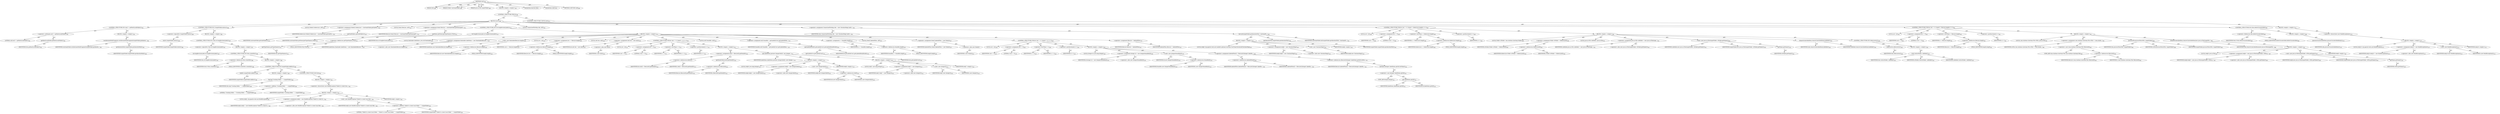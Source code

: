 digraph "visit" {  
"111669149710" [label = <(METHOD,visit)<SUB>386</SUB>> ]
"115964117006" [label = <(PARAM,this)<SUB>386</SUB>> ]
"115964117030" [label = <(PARAM,Folder starteamFolder)<SUB>386</SUB>> ]
"115964117031" [label = <(PARAM,java.io.File targetFolder)<SUB>386</SUB>> ]
"25769803816" [label = <(BLOCK,&lt;empty&gt;,&lt;empty&gt;)<SUB>387</SUB>> ]
"47244640277" [label = <(CONTROL_STRUCTURE,TRY,try)<SUB>388</SUB>> ]
"25769803817" [label = <(BLOCK,try,try)<SUB>388</SUB>> ]
"47244640278" [label = <(CONTROL_STRUCTURE,IF,if (null != getRootLocalFolder()))<SUB>391</SUB>> ]
"30064771205" [label = <(&lt;operator&gt;.notEquals,null != getRootLocalFolder())<SUB>391</SUB>> ]
"90194313261" [label = <(LITERAL,null,null != getRootLocalFolder())<SUB>391</SUB>> ]
"30064771206" [label = <(getRootLocalFolder,getRootLocalFolder())<SUB>391</SUB>> ]
"68719476786" [label = <(IDENTIFIER,this,getRootLocalFolder())<SUB>391</SUB>> ]
"25769803818" [label = <(BLOCK,&lt;empty&gt;,&lt;empty&gt;)<SUB>391</SUB>> ]
"30064771207" [label = <(setAlternatePathFragment,setAlternatePathFragment(targetFolder.getAbsolu...)<SUB>392</SUB>> ]
"68719476890" [label = <(IDENTIFIER,starteamFolder,setAlternatePathFragment(targetFolder.getAbsolu...)<SUB>392</SUB>> ]
"30064771208" [label = <(getAbsolutePath,targetFolder.getAbsolutePath())<SUB>393</SUB>> ]
"68719476891" [label = <(IDENTIFIER,targetFolder,targetFolder.getAbsolutePath())<SUB>393</SUB>> ]
"47244640279" [label = <(CONTROL_STRUCTURE,IF,if (!targetFolder.exists()))<SUB>396</SUB>> ]
"30064771209" [label = <(&lt;operator&gt;.logicalNot,!targetFolder.exists())<SUB>396</SUB>> ]
"30064771210" [label = <(exists,targetFolder.exists())<SUB>396</SUB>> ]
"68719476892" [label = <(IDENTIFIER,targetFolder,targetFolder.exists())<SUB>396</SUB>> ]
"25769803819" [label = <(BLOCK,&lt;empty&gt;,&lt;empty&gt;)<SUB>396</SUB>> ]
"47244640280" [label = <(CONTROL_STRUCTURE,IF,if (!this.isUsingRevisionLabel()))<SUB>397</SUB>> ]
"30064771211" [label = <(&lt;operator&gt;.logicalNot,!this.isUsingRevisionLabel())<SUB>397</SUB>> ]
"30064771212" [label = <(isUsingRevisionLabel,isUsingRevisionLabel())<SUB>397</SUB>> ]
"68719476787" [label = <(IDENTIFIER,this,isUsingRevisionLabel())<SUB>397</SUB>> ]
"25769803820" [label = <(BLOCK,&lt;empty&gt;,&lt;empty&gt;)<SUB>397</SUB>> ]
"47244640281" [label = <(CONTROL_STRUCTURE,IF,if (this.createDirs))<SUB>398</SUB>> ]
"30064771213" [label = <(&lt;operator&gt;.fieldAccess,this.createDirs)<SUB>398</SUB>> ]
"68719476788" [label = <(IDENTIFIER,this,if (this.createDirs))<SUB>398</SUB>> ]
"55834574880" [label = <(FIELD_IDENTIFIER,createDirs,createDirs)<SUB>398</SUB>> ]
"25769803821" [label = <(BLOCK,&lt;empty&gt;,&lt;empty&gt;)<SUB>398</SUB>> ]
"47244640282" [label = <(CONTROL_STRUCTURE,IF,if (targetFolder.mkdirs()))<SUB>399</SUB>> ]
"30064771214" [label = <(mkdirs,targetFolder.mkdirs())<SUB>399</SUB>> ]
"68719476893" [label = <(IDENTIFIER,targetFolder,targetFolder.mkdirs())<SUB>399</SUB>> ]
"25769803822" [label = <(BLOCK,&lt;empty&gt;,&lt;empty&gt;)<SUB>399</SUB>> ]
"30064771215" [label = <(log,log(&quot;Creating folder: &quot; + targetFolder))<SUB>400</SUB>> ]
"68719476789" [label = <(IDENTIFIER,this,log(&quot;Creating folder: &quot; + targetFolder))<SUB>400</SUB>> ]
"30064771216" [label = <(&lt;operator&gt;.addition,&quot;Creating folder: &quot; + targetFolder)<SUB>400</SUB>> ]
"90194313262" [label = <(LITERAL,&quot;Creating folder: &quot;,&quot;Creating folder: &quot; + targetFolder)<SUB>400</SUB>> ]
"68719476894" [label = <(IDENTIFIER,targetFolder,&quot;Creating folder: &quot; + targetFolder)<SUB>400</SUB>> ]
"47244640283" [label = <(CONTROL_STRUCTURE,ELSE,else)<SUB>401</SUB>> ]
"25769803823" [label = <(BLOCK,&lt;empty&gt;,&lt;empty&gt;)<SUB>401</SUB>> ]
"30064771217" [label = <(&lt;operator&gt;.throw,throw new BuildException(&quot;Failed to create loca...)<SUB>402</SUB>> ]
"25769803824" [label = <(BLOCK,&lt;empty&gt;,&lt;empty&gt;)<SUB>402</SUB>> ]
"94489280520" [label = <(LOCAL,$obj5: org.apache.tools.ant.BuildException)<SUB>402</SUB>> ]
"30064771218" [label = <(&lt;operator&gt;.assignment,$obj5 = new BuildException(&quot;Failed to create lo...)<SUB>402</SUB>> ]
"68719476895" [label = <(IDENTIFIER,$obj5,$obj5 = new BuildException(&quot;Failed to create lo...)<SUB>402</SUB>> ]
"30064771219" [label = <(&lt;operator&gt;.alloc,new BuildException(&quot;Failed to create local fold...)<SUB>402</SUB>> ]
"30064771220" [label = <(&lt;init&gt;,new BuildException(&quot;Failed to create local fold...)<SUB>402</SUB>> ]
"68719476896" [label = <(IDENTIFIER,$obj5,new BuildException(&quot;Failed to create local fold...)<SUB>402</SUB>> ]
"30064771221" [label = <(&lt;operator&gt;.addition,&quot;Failed to create local folder &quot; + targetFolder)<SUB>403</SUB>> ]
"90194313263" [label = <(LITERAL,&quot;Failed to create local folder &quot;,&quot;Failed to create local folder &quot; + targetFolder)<SUB>403</SUB>> ]
"68719476897" [label = <(IDENTIFIER,targetFolder,&quot;Failed to create local folder &quot; + targetFolder)<SUB>403</SUB>> ]
"68719476898" [label = <(IDENTIFIER,$obj5,&lt;empty&gt;)<SUB>402</SUB>> ]
"94489280521" [label = <(LOCAL,Folder[] foldersList: ANY)<SUB>410</SUB>> ]
"30064771222" [label = <(&lt;operator&gt;.assignment,Folder[] foldersList = starteamFolder.getSubFol...)<SUB>410</SUB>> ]
"68719476899" [label = <(IDENTIFIER,foldersList,Folder[] foldersList = starteamFolder.getSubFol...)<SUB>410</SUB>> ]
"30064771223" [label = <(getSubFolders,getSubFolders())<SUB>410</SUB>> ]
"68719476900" [label = <(IDENTIFIER,starteamFolder,getSubFolders())<SUB>410</SUB>> ]
"94489280522" [label = <(LOCAL,Item[] filesList: ANY)<SUB>411</SUB>> ]
"30064771224" [label = <(&lt;operator&gt;.assignment,Item[] filesList = starteamFolder.getItems(getT...)<SUB>411</SUB>> ]
"68719476901" [label = <(IDENTIFIER,filesList,Item[] filesList = starteamFolder.getItems(getT...)<SUB>411</SUB>> ]
"30064771225" [label = <(getItems,getItems(getTypeNames().FILE))<SUB>411</SUB>> ]
"68719476902" [label = <(IDENTIFIER,starteamFolder,getItems(getTypeNames().FILE))<SUB>411</SUB>> ]
"30064771226" [label = <(&lt;operator&gt;.fieldAccess,getTypeNames().FILE)<SUB>411</SUB>> ]
"30064771227" [label = <(getTypeNames,getTypeNames())<SUB>411</SUB>> ]
"68719476790" [label = <(IDENTIFIER,this,getTypeNames())<SUB>411</SUB>> ]
"55834574881" [label = <(FIELD_IDENTIFIER,FILE,FILE)<SUB>411</SUB>> ]
"47244640284" [label = <(CONTROL_STRUCTURE,IF,if (isUsingRevisionLabel()))<SUB>413</SUB>> ]
"30064771228" [label = <(isUsingRevisionLabel,isUsingRevisionLabel())<SUB>413</SUB>> ]
"68719476791" [label = <(IDENTIFIER,this,isUsingRevisionLabel())<SUB>413</SUB>> ]
"25769803825" [label = <(BLOCK,&lt;empty&gt;,&lt;empty&gt;)<SUB>413</SUB>> ]
"94489280523" [label = <(LOCAL,Hashtable labelItems: java.util.Hashtable)<SUB>418</SUB>> ]
"30064771229" [label = <(&lt;operator&gt;.assignment,Hashtable labelItems = new Hashtable(filesList....)<SUB>418</SUB>> ]
"68719476903" [label = <(IDENTIFIER,labelItems,Hashtable labelItems = new Hashtable(filesList....)<SUB>418</SUB>> ]
"30064771230" [label = <(&lt;operator&gt;.alloc,new Hashtable(filesList.length))<SUB>418</SUB>> ]
"30064771231" [label = <(&lt;init&gt;,new Hashtable(filesList.length))<SUB>418</SUB>> ]
"68719476904" [label = <(IDENTIFIER,labelItems,new Hashtable(filesList.length))<SUB>418</SUB>> ]
"30064771232" [label = <(&lt;operator&gt;.fieldAccess,filesList.length)<SUB>418</SUB>> ]
"68719476905" [label = <(IDENTIFIER,filesList,new Hashtable(filesList.length))<SUB>418</SUB>> ]
"55834574882" [label = <(FIELD_IDENTIFIER,length,length)<SUB>418</SUB>> ]
"94489280524" [label = <(LOCAL,int s: int)<SUB>419</SUB>> ]
"30064771233" [label = <(&lt;operator&gt;.assignment,int s = filesList.length)<SUB>419</SUB>> ]
"68719476906" [label = <(IDENTIFIER,s,int s = filesList.length)<SUB>419</SUB>> ]
"30064771234" [label = <(&lt;operator&gt;.fieldAccess,filesList.length)<SUB>419</SUB>> ]
"68719476907" [label = <(IDENTIFIER,filesList,int s = filesList.length)<SUB>419</SUB>> ]
"55834574883" [label = <(FIELD_IDENTIFIER,length,length)<SUB>419</SUB>> ]
"94489280525" [label = <(LOCAL,int[] ids: int[])<SUB>420</SUB>> ]
"30064771235" [label = <(&lt;operator&gt;.assignment,int[] ids = new int[s])<SUB>420</SUB>> ]
"68719476908" [label = <(IDENTIFIER,ids,int[] ids = new int[s])<SUB>420</SUB>> ]
"30064771236" [label = <(&lt;operator&gt;.alloc,new int[s])> ]
"68719476909" [label = <(IDENTIFIER,s,new int[s])<SUB>420</SUB>> ]
"47244640285" [label = <(CONTROL_STRUCTURE,FOR,for (int i = 0; Some(i &lt; s); i++))<SUB>421</SUB>> ]
"94489280526" [label = <(LOCAL,int i: int)<SUB>421</SUB>> ]
"30064771237" [label = <(&lt;operator&gt;.assignment,int i = 0)<SUB>421</SUB>> ]
"68719476910" [label = <(IDENTIFIER,i,int i = 0)<SUB>421</SUB>> ]
"90194313264" [label = <(LITERAL,0,int i = 0)<SUB>421</SUB>> ]
"30064771238" [label = <(&lt;operator&gt;.lessThan,i &lt; s)<SUB>421</SUB>> ]
"68719476911" [label = <(IDENTIFIER,i,i &lt; s)<SUB>421</SUB>> ]
"68719476912" [label = <(IDENTIFIER,s,i &lt; s)<SUB>421</SUB>> ]
"30064771239" [label = <(&lt;operator&gt;.postIncrement,i++)<SUB>421</SUB>> ]
"68719476913" [label = <(IDENTIFIER,i,i++)<SUB>421</SUB>> ]
"25769803826" [label = <(BLOCK,&lt;empty&gt;,&lt;empty&gt;)<SUB>421</SUB>> ]
"30064771240" [label = <(&lt;operator&gt;.assignment,ids[i] = filesList[i].getItemID())<SUB>422</SUB>> ]
"30064771241" [label = <(&lt;operator&gt;.indexAccess,ids[i])<SUB>422</SUB>> ]
"68719476914" [label = <(IDENTIFIER,ids,ids[i] = filesList[i].getItemID())<SUB>422</SUB>> ]
"68719476915" [label = <(IDENTIFIER,i,ids[i] = filesList[i].getItemID())<SUB>422</SUB>> ]
"30064771242" [label = <(getItemID,filesList[i].getItemID())<SUB>422</SUB>> ]
"30064771243" [label = <(&lt;operator&gt;.indexAccess,filesList[i])<SUB>422</SUB>> ]
"68719476916" [label = <(IDENTIFIER,filesList,filesList[i].getItemID())<SUB>422</SUB>> ]
"68719476917" [label = <(IDENTIFIER,i,filesList[i].getItemID())<SUB>422</SUB>> ]
"30064771244" [label = <(put,labelItems.put(new Integer(ids[i]), new Integer...)<SUB>423</SUB>> ]
"68719476918" [label = <(IDENTIFIER,labelItems,labelItems.put(new Integer(ids[i]), new Integer...)<SUB>423</SUB>> ]
"25769803827" [label = <(BLOCK,&lt;empty&gt;,&lt;empty&gt;)<SUB>423</SUB>> ]
"94489280527" [label = <(LOCAL,$obj6: java.lang.Integer)<SUB>423</SUB>> ]
"30064771245" [label = <(&lt;operator&gt;.assignment,$obj6 = new Integer(ids[i]))<SUB>423</SUB>> ]
"68719476919" [label = <(IDENTIFIER,$obj6,$obj6 = new Integer(ids[i]))<SUB>423</SUB>> ]
"30064771246" [label = <(&lt;operator&gt;.alloc,new Integer(ids[i]))<SUB>423</SUB>> ]
"30064771247" [label = <(&lt;init&gt;,new Integer(ids[i]))<SUB>423</SUB>> ]
"68719476920" [label = <(IDENTIFIER,$obj6,new Integer(ids[i]))<SUB>423</SUB>> ]
"30064771248" [label = <(&lt;operator&gt;.indexAccess,ids[i])<SUB>423</SUB>> ]
"68719476921" [label = <(IDENTIFIER,ids,new Integer(ids[i]))<SUB>423</SUB>> ]
"68719476922" [label = <(IDENTIFIER,i,new Integer(ids[i]))<SUB>423</SUB>> ]
"68719476923" [label = <(IDENTIFIER,$obj6,&lt;empty&gt;)<SUB>423</SUB>> ]
"25769803828" [label = <(BLOCK,&lt;empty&gt;,&lt;empty&gt;)<SUB>423</SUB>> ]
"94489280528" [label = <(LOCAL,$obj7: java.lang.Integer)<SUB>423</SUB>> ]
"30064771249" [label = <(&lt;operator&gt;.assignment,$obj7 = new Integer(i))<SUB>423</SUB>> ]
"68719476924" [label = <(IDENTIFIER,$obj7,$obj7 = new Integer(i))<SUB>423</SUB>> ]
"30064771250" [label = <(&lt;operator&gt;.alloc,new Integer(i))<SUB>423</SUB>> ]
"30064771251" [label = <(&lt;init&gt;,new Integer(i))<SUB>423</SUB>> ]
"68719476925" [label = <(IDENTIFIER,$obj7,new Integer(i))<SUB>423</SUB>> ]
"68719476926" [label = <(IDENTIFIER,i,new Integer(i))<SUB>423</SUB>> ]
"68719476927" [label = <(IDENTIFIER,$obj7,&lt;empty&gt;)<SUB>423</SUB>> ]
"94489280529" [label = <(LOCAL,int[] foundIds: int[])<SUB>425</SUB>> ]
"30064771252" [label = <(&lt;operator&gt;.assignment,int[] foundIds = getLabelInUse().getLabeledItem...)<SUB>425</SUB>> ]
"68719476928" [label = <(IDENTIFIER,foundIds,int[] foundIds = getLabelInUse().getLabeledItem...)<SUB>425</SUB>> ]
"30064771253" [label = <(getLabeledItemIDs,getLabelInUse().getLabeledItemIDs(ids))<SUB>425</SUB>> ]
"30064771254" [label = <(getLabelInUse,getLabelInUse())<SUB>425</SUB>> ]
"68719476792" [label = <(IDENTIFIER,this,getLabelInUse())<SUB>425</SUB>> ]
"68719476929" [label = <(IDENTIFIER,ids,getLabelInUse().getLabeledItemIDs(ids))<SUB>425</SUB>> ]
"30064771255" [label = <(&lt;operator&gt;.assignment,s = foundIds.length)<SUB>426</SUB>> ]
"68719476930" [label = <(IDENTIFIER,s,s = foundIds.length)<SUB>426</SUB>> ]
"30064771256" [label = <(&lt;operator&gt;.fieldAccess,foundIds.length)<SUB>426</SUB>> ]
"68719476931" [label = <(IDENTIFIER,foundIds,s = foundIds.length)<SUB>426</SUB>> ]
"55834574884" [label = <(FIELD_IDENTIFIER,length,length)<SUB>426</SUB>> ]
"94489280530" [label = <(LOCAL,Item[] labeledFiles: ANY)<SUB>427</SUB>> ]
"30064771257" [label = <(&lt;operator&gt;.assignment,Item[] labeledFiles = new Item[s])<SUB>427</SUB>> ]
"68719476932" [label = <(IDENTIFIER,labeledFiles,Item[] labeledFiles = new Item[s])<SUB>427</SUB>> ]
"30064771258" [label = <(&lt;operator&gt;.alloc,new Item[s])> ]
"68719476933" [label = <(IDENTIFIER,s,new Item[s])<SUB>427</SUB>> ]
"47244640286" [label = <(CONTROL_STRUCTURE,FOR,for (int i = 0; Some(i &lt; s); i++))<SUB>428</SUB>> ]
"94489280531" [label = <(LOCAL,int i: int)<SUB>428</SUB>> ]
"30064771259" [label = <(&lt;operator&gt;.assignment,int i = 0)<SUB>428</SUB>> ]
"68719476934" [label = <(IDENTIFIER,i,int i = 0)<SUB>428</SUB>> ]
"90194313265" [label = <(LITERAL,0,int i = 0)<SUB>428</SUB>> ]
"30064771260" [label = <(&lt;operator&gt;.lessThan,i &lt; s)<SUB>428</SUB>> ]
"68719476935" [label = <(IDENTIFIER,i,i &lt; s)<SUB>428</SUB>> ]
"68719476936" [label = <(IDENTIFIER,s,i &lt; s)<SUB>428</SUB>> ]
"30064771261" [label = <(&lt;operator&gt;.postIncrement,i++)<SUB>428</SUB>> ]
"68719476937" [label = <(IDENTIFIER,i,i++)<SUB>428</SUB>> ]
"25769803829" [label = <(BLOCK,&lt;empty&gt;,&lt;empty&gt;)<SUB>428</SUB>> ]
"94489280532" [label = <(LOCAL,Integer id: java.lang.Integer)<SUB>429</SUB>> ]
"30064771262" [label = <(&lt;operator&gt;.assignment,Integer id = new Integer(foundIds[i]))<SUB>429</SUB>> ]
"68719476938" [label = <(IDENTIFIER,id,Integer id = new Integer(foundIds[i]))<SUB>429</SUB>> ]
"30064771263" [label = <(&lt;operator&gt;.alloc,new Integer(foundIds[i]))<SUB>429</SUB>> ]
"30064771264" [label = <(&lt;init&gt;,new Integer(foundIds[i]))<SUB>429</SUB>> ]
"68719476939" [label = <(IDENTIFIER,id,new Integer(foundIds[i]))<SUB>429</SUB>> ]
"30064771265" [label = <(&lt;operator&gt;.indexAccess,foundIds[i])<SUB>429</SUB>> ]
"68719476940" [label = <(IDENTIFIER,foundIds,new Integer(foundIds[i]))<SUB>429</SUB>> ]
"68719476941" [label = <(IDENTIFIER,i,new Integer(foundIds[i]))<SUB>429</SUB>> ]
"30064771266" [label = <(&lt;operator&gt;.assignment,labeledFiles[i] = filesList[((Integer) labelIte...)<SUB>430</SUB>> ]
"30064771267" [label = <(&lt;operator&gt;.indexAccess,labeledFiles[i])<SUB>430</SUB>> ]
"68719476942" [label = <(IDENTIFIER,labeledFiles,labeledFiles[i] = filesList[((Integer) labelIte...)<SUB>430</SUB>> ]
"68719476943" [label = <(IDENTIFIER,i,labeledFiles[i] = filesList[((Integer) labelIte...)<SUB>430</SUB>> ]
"30064771268" [label = <(&lt;operator&gt;.indexAccess,filesList[((Integer) labelItems.get(id)).intVal...)<SUB>431</SUB>> ]
"68719476944" [label = <(IDENTIFIER,filesList,labeledFiles[i] = filesList[((Integer) labelIte...)<SUB>431</SUB>> ]
"30064771269" [label = <(intValue,(Integer) labelItems.get(id).intValue())<SUB>431</SUB>> ]
"30064771270" [label = <(&lt;operator&gt;.cast,(Integer) labelItems.get(id))<SUB>431</SUB>> ]
"180388626432" [label = <(TYPE_REF,Integer,Integer)<SUB>431</SUB>> ]
"30064771271" [label = <(get,labelItems.get(id))<SUB>431</SUB>> ]
"68719476945" [label = <(IDENTIFIER,labelItems,labelItems.get(id))<SUB>431</SUB>> ]
"68719476946" [label = <(IDENTIFIER,id,labelItems.get(id))<SUB>431</SUB>> ]
"30064771272" [label = <(&lt;operator&gt;.assignment,filesList = labeledFiles)<SUB>433</SUB>> ]
"68719476947" [label = <(IDENTIFIER,filesList,filesList = labeledFiles)<SUB>433</SUB>> ]
"68719476948" [label = <(IDENTIFIER,labeledFiles,filesList = labeledFiles)<SUB>433</SUB>> ]
"94489280533" [label = <(LOCAL,UnmatchedFileMap ufm: ANY)<SUB>442</SUB>> ]
"30064771273" [label = <(&lt;operator&gt;.assignment,UnmatchedFileMap ufm = new CheckoutMap().init(t...)<SUB>442</SUB>> ]
"68719476949" [label = <(IDENTIFIER,ufm,UnmatchedFileMap ufm = new CheckoutMap().init(t...)<SUB>442</SUB>> ]
"30064771274" [label = <(init,init(targetFolder.getAbsoluteFile(), starteamFo...)<SUB>443</SUB>> ]
"25769803830" [label = <(BLOCK,&lt;empty&gt;,&lt;empty&gt;)<SUB>443</SUB>> ]
"94489280534" [label = <(LOCAL,$obj8: org.apache.tools.ant.taskdefs.optional.starteam.StarTeamCheckout$CheckoutMap)<SUB>443</SUB>> ]
"30064771275" [label = <(&lt;operator&gt;.assignment,$obj8 = new CheckoutMap())<SUB>443</SUB>> ]
"68719476950" [label = <(IDENTIFIER,$obj8,$obj8 = new CheckoutMap())<SUB>443</SUB>> ]
"30064771276" [label = <(&lt;operator&gt;.alloc,new CheckoutMap())<SUB>443</SUB>> ]
"30064771277" [label = <(&lt;init&gt;,new CheckoutMap())<SUB>443</SUB>> ]
"68719476951" [label = <(IDENTIFIER,$obj8,new CheckoutMap())<SUB>443</SUB>> ]
"68719476952" [label = <(IDENTIFIER,$obj8,&lt;empty&gt;)<SUB>443</SUB>> ]
"30064771278" [label = <(getAbsoluteFile,targetFolder.getAbsoluteFile())<SUB>444</SUB>> ]
"68719476953" [label = <(IDENTIFIER,targetFolder,targetFolder.getAbsoluteFile())<SUB>444</SUB>> ]
"68719476954" [label = <(IDENTIFIER,starteamFolder,init(targetFolder.getAbsoluteFile(), starteamFo...)<SUB>444</SUB>> ]
"47244640287" [label = <(CONTROL_STRUCTURE,FOR,for (int i = 0; Some(i &lt; foldersList.length); i++))<SUB>448</SUB>> ]
"94489280535" [label = <(LOCAL,int i: int)<SUB>448</SUB>> ]
"30064771279" [label = <(&lt;operator&gt;.assignment,int i = 0)<SUB>448</SUB>> ]
"68719476955" [label = <(IDENTIFIER,i,int i = 0)<SUB>448</SUB>> ]
"90194313266" [label = <(LITERAL,0,int i = 0)<SUB>448</SUB>> ]
"30064771280" [label = <(&lt;operator&gt;.lessThan,i &lt; foldersList.length)<SUB>448</SUB>> ]
"68719476956" [label = <(IDENTIFIER,i,i &lt; foldersList.length)<SUB>448</SUB>> ]
"30064771281" [label = <(&lt;operator&gt;.fieldAccess,foldersList.length)<SUB>448</SUB>> ]
"68719476957" [label = <(IDENTIFIER,foldersList,i &lt; foldersList.length)<SUB>448</SUB>> ]
"55834574885" [label = <(FIELD_IDENTIFIER,length,length)<SUB>448</SUB>> ]
"30064771282" [label = <(&lt;operator&gt;.postIncrement,i++)<SUB>448</SUB>> ]
"68719476958" [label = <(IDENTIFIER,i,i++)<SUB>448</SUB>> ]
"25769803831" [label = <(BLOCK,&lt;empty&gt;,&lt;empty&gt;)<SUB>448</SUB>> ]
"94489280536" [label = <(LOCAL,Folder stFolder: com.starbase.starteam.Folder)<SUB>449</SUB>> ]
"30064771283" [label = <(&lt;operator&gt;.assignment,Folder stFolder = foldersList[i])<SUB>449</SUB>> ]
"68719476959" [label = <(IDENTIFIER,stFolder,Folder stFolder = foldersList[i])<SUB>449</SUB>> ]
"30064771284" [label = <(&lt;operator&gt;.indexAccess,foldersList[i])<SUB>449</SUB>> ]
"68719476960" [label = <(IDENTIFIER,foldersList,Folder stFolder = foldersList[i])<SUB>449</SUB>> ]
"68719476961" [label = <(IDENTIFIER,i,Folder stFolder = foldersList[i])<SUB>449</SUB>> ]
"94489280537" [label = <(LOCAL,java.io.File subfolder: java.io.File)<SUB>451</SUB>> ]
"30064771285" [label = <(&lt;operator&gt;.assignment,java.io.File subfolder = new java.io.File(targe...)<SUB>451</SUB>> ]
"68719476962" [label = <(IDENTIFIER,subfolder,java.io.File subfolder = new java.io.File(targe...)<SUB>451</SUB>> ]
"30064771286" [label = <(&lt;operator&gt;.alloc,new java.io.File(targetFolder, stFolder.getName()))<SUB>452</SUB>> ]
"30064771287" [label = <(&lt;init&gt;,new java.io.File(targetFolder, stFolder.getName()))<SUB>452</SUB>> ]
"68719476963" [label = <(IDENTIFIER,subfolder,new java.io.File(targetFolder, stFolder.getName()))<SUB>451</SUB>> ]
"68719476964" [label = <(IDENTIFIER,targetFolder,new java.io.File(targetFolder, stFolder.getName()))<SUB>452</SUB>> ]
"30064771288" [label = <(getName,getName())<SUB>452</SUB>> ]
"68719476965" [label = <(IDENTIFIER,stFolder,getName())<SUB>452</SUB>> ]
"30064771289" [label = <(removeControlledItem,removeControlledItem(subfolder))<SUB>454</SUB>> ]
"68719476966" [label = <(IDENTIFIER,ufm,removeControlledItem(subfolder))<SUB>454</SUB>> ]
"68719476967" [label = <(IDENTIFIER,subfolder,removeControlledItem(subfolder))<SUB>454</SUB>> ]
"47244640288" [label = <(CONTROL_STRUCTURE,IF,if (isRecursive()))<SUB>456</SUB>> ]
"30064771290" [label = <(isRecursive,isRecursive())<SUB>456</SUB>> ]
"68719476793" [label = <(IDENTIFIER,this,isRecursive())<SUB>456</SUB>> ]
"25769803832" [label = <(BLOCK,&lt;empty&gt;,&lt;empty&gt;)<SUB>456</SUB>> ]
"30064771291" [label = <(visit,visit(stFolder, subfolder))<SUB>457</SUB>> ]
"68719476794" [label = <(IDENTIFIER,this,visit(stFolder, subfolder))<SUB>457</SUB>> ]
"68719476968" [label = <(IDENTIFIER,stFolder,visit(stFolder, subfolder))<SUB>457</SUB>> ]
"68719476969" [label = <(IDENTIFIER,subfolder,visit(stFolder, subfolder))<SUB>457</SUB>> ]
"47244640289" [label = <(CONTROL_STRUCTURE,FOR,for (int i = 0; Some(i &lt; filesList.length); i++))<SUB>461</SUB>> ]
"94489280538" [label = <(LOCAL,int i: int)<SUB>461</SUB>> ]
"30064771292" [label = <(&lt;operator&gt;.assignment,int i = 0)<SUB>461</SUB>> ]
"68719476970" [label = <(IDENTIFIER,i,int i = 0)<SUB>461</SUB>> ]
"90194313267" [label = <(LITERAL,0,int i = 0)<SUB>461</SUB>> ]
"30064771293" [label = <(&lt;operator&gt;.lessThan,i &lt; filesList.length)<SUB>461</SUB>> ]
"68719476971" [label = <(IDENTIFIER,i,i &lt; filesList.length)<SUB>461</SUB>> ]
"30064771294" [label = <(&lt;operator&gt;.fieldAccess,filesList.length)<SUB>461</SUB>> ]
"68719476972" [label = <(IDENTIFIER,filesList,i &lt; filesList.length)<SUB>461</SUB>> ]
"55834574886" [label = <(FIELD_IDENTIFIER,length,length)<SUB>461</SUB>> ]
"30064771295" [label = <(&lt;operator&gt;.postIncrement,i++)<SUB>461</SUB>> ]
"68719476973" [label = <(IDENTIFIER,i,i++)<SUB>461</SUB>> ]
"25769803833" [label = <(BLOCK,&lt;empty&gt;,&lt;empty&gt;)<SUB>461</SUB>> ]
"94489280539" [label = <(LOCAL,com.starbase.starteam.File stFile: java.io.File)<SUB>462</SUB>> ]
"30064771296" [label = <(&lt;operator&gt;.assignment,com.starbase.starteam.File stFile = (com.starba...)<SUB>462</SUB>> ]
"68719476974" [label = <(IDENTIFIER,stFile,com.starbase.starteam.File stFile = (com.starba...)<SUB>462</SUB>> ]
"30064771297" [label = <(&lt;operator&gt;.cast,(com.starbase.starteam.File) filesList[i])<SUB>463</SUB>> ]
"180388626433" [label = <(TYPE_REF,com.starbase.starteam.File,com.starbase.starteam.File)<SUB>463</SUB>> ]
"30064771298" [label = <(&lt;operator&gt;.indexAccess,filesList[i])<SUB>463</SUB>> ]
"68719476975" [label = <(IDENTIFIER,filesList,(com.starbase.starteam.File) filesList[i])<SUB>463</SUB>> ]
"68719476976" [label = <(IDENTIFIER,i,(com.starbase.starteam.File) filesList[i])<SUB>463</SUB>> ]
"30064771299" [label = <(processFile,processFile(stFile, targetFolder))<SUB>464</SUB>> ]
"68719476795" [label = <(IDENTIFIER,this,processFile(stFile, targetFolder))<SUB>464</SUB>> ]
"68719476977" [label = <(IDENTIFIER,stFile,processFile(stFile, targetFolder))<SUB>464</SUB>> ]
"68719476978" [label = <(IDENTIFIER,targetFolder,processFile(stFile, targetFolder))<SUB>464</SUB>> ]
"30064771300" [label = <(removeControlledItem,removeControlledItem(new java.io.File(targetFol...)<SUB>466</SUB>> ]
"68719476979" [label = <(IDENTIFIER,ufm,removeControlledItem(new java.io.File(targetFol...)<SUB>466</SUB>> ]
"25769803834" [label = <(BLOCK,&lt;empty&gt;,&lt;empty&gt;)<SUB>467</SUB>> ]
"94489280540" [label = <(LOCAL,$obj9: java.io.File)<SUB>467</SUB>> ]
"30064771301" [label = <(&lt;operator&gt;.assignment,$obj9 = new java.io.File(targetFolder, stFile.g...)<SUB>467</SUB>> ]
"68719476980" [label = <(IDENTIFIER,$obj9,$obj9 = new java.io.File(targetFolder, stFile.g...)<SUB>467</SUB>> ]
"30064771302" [label = <(&lt;operator&gt;.alloc,new java.io.File(targetFolder, stFile.getName()))<SUB>467</SUB>> ]
"30064771303" [label = <(&lt;init&gt;,new java.io.File(targetFolder, stFile.getName()))<SUB>467</SUB>> ]
"68719476981" [label = <(IDENTIFIER,$obj9,new java.io.File(targetFolder, stFile.getName()))<SUB>467</SUB>> ]
"68719476982" [label = <(IDENTIFIER,targetFolder,new java.io.File(targetFolder, stFile.getName()))<SUB>467</SUB>> ]
"30064771304" [label = <(getName,getName())<SUB>467</SUB>> ]
"68719476983" [label = <(IDENTIFIER,stFile,getName())<SUB>467</SUB>> ]
"68719476984" [label = <(IDENTIFIER,$obj9,&lt;empty&gt;)<SUB>467</SUB>> ]
"47244640290" [label = <(CONTROL_STRUCTURE,IF,if (this.deleteUncontrolled))<SUB>469</SUB>> ]
"30064771305" [label = <(&lt;operator&gt;.fieldAccess,this.deleteUncontrolled)<SUB>469</SUB>> ]
"68719476796" [label = <(IDENTIFIER,this,if (this.deleteUncontrolled))<SUB>469</SUB>> ]
"55834574887" [label = <(FIELD_IDENTIFIER,deleteUncontrolled,deleteUncontrolled)<SUB>469</SUB>> ]
"25769803835" [label = <(BLOCK,&lt;empty&gt;,&lt;empty&gt;)<SUB>469</SUB>> ]
"30064771306" [label = <(processUncontrolledItems,processUncontrolledItems())<SUB>470</SUB>> ]
"68719476985" [label = <(IDENTIFIER,ufm,processUncontrolledItems())<SUB>470</SUB>> ]
"47244640291" [label = <(CONTROL_STRUCTURE,CATCH,catch)<SUB>472</SUB>> ]
"25769803836" [label = <(BLOCK,&lt;empty&gt;,&lt;empty&gt;)<SUB>472</SUB>> ]
"30064771307" [label = <(&lt;operator&gt;.throw,throw new BuildException(e);)<SUB>473</SUB>> ]
"25769803837" [label = <(BLOCK,&lt;empty&gt;,&lt;empty&gt;)<SUB>473</SUB>> ]
"94489280541" [label = <(LOCAL,$obj10: org.apache.tools.ant.BuildException)<SUB>473</SUB>> ]
"30064771308" [label = <(&lt;operator&gt;.assignment,$obj10 = new BuildException(e))<SUB>473</SUB>> ]
"68719476986" [label = <(IDENTIFIER,$obj10,$obj10 = new BuildException(e))<SUB>473</SUB>> ]
"30064771309" [label = <(&lt;operator&gt;.alloc,new BuildException(e))<SUB>473</SUB>> ]
"30064771310" [label = <(&lt;init&gt;,new BuildException(e))<SUB>473</SUB>> ]
"68719476987" [label = <(IDENTIFIER,$obj10,new BuildException(e))<SUB>473</SUB>> ]
"68719476988" [label = <(IDENTIFIER,e,new BuildException(e))<SUB>473</SUB>> ]
"68719476989" [label = <(IDENTIFIER,$obj10,&lt;empty&gt;)<SUB>473</SUB>> ]
"133143986209" [label = <(MODIFIER,PROTECTED)> ]
"133143986210" [label = <(MODIFIER,VIRTUAL)> ]
"128849018894" [label = <(METHOD_RETURN,void)<SUB>386</SUB>> ]
  "111669149710" -> "115964117006"  [ label = "AST: "] 
  "111669149710" -> "115964117030"  [ label = "AST: "] 
  "111669149710" -> "115964117031"  [ label = "AST: "] 
  "111669149710" -> "25769803816"  [ label = "AST: "] 
  "111669149710" -> "133143986209"  [ label = "AST: "] 
  "111669149710" -> "133143986210"  [ label = "AST: "] 
  "111669149710" -> "128849018894"  [ label = "AST: "] 
  "25769803816" -> "47244640277"  [ label = "AST: "] 
  "47244640277" -> "25769803817"  [ label = "AST: "] 
  "47244640277" -> "47244640291"  [ label = "AST: "] 
  "25769803817" -> "47244640278"  [ label = "AST: "] 
  "25769803817" -> "47244640279"  [ label = "AST: "] 
  "25769803817" -> "94489280521"  [ label = "AST: "] 
  "25769803817" -> "30064771222"  [ label = "AST: "] 
  "25769803817" -> "94489280522"  [ label = "AST: "] 
  "25769803817" -> "30064771224"  [ label = "AST: "] 
  "25769803817" -> "47244640284"  [ label = "AST: "] 
  "25769803817" -> "94489280533"  [ label = "AST: "] 
  "25769803817" -> "30064771273"  [ label = "AST: "] 
  "25769803817" -> "47244640287"  [ label = "AST: "] 
  "25769803817" -> "47244640289"  [ label = "AST: "] 
  "25769803817" -> "47244640290"  [ label = "AST: "] 
  "47244640278" -> "30064771205"  [ label = "AST: "] 
  "47244640278" -> "25769803818"  [ label = "AST: "] 
  "30064771205" -> "90194313261"  [ label = "AST: "] 
  "30064771205" -> "30064771206"  [ label = "AST: "] 
  "30064771206" -> "68719476786"  [ label = "AST: "] 
  "25769803818" -> "30064771207"  [ label = "AST: "] 
  "30064771207" -> "68719476890"  [ label = "AST: "] 
  "30064771207" -> "30064771208"  [ label = "AST: "] 
  "30064771208" -> "68719476891"  [ label = "AST: "] 
  "47244640279" -> "30064771209"  [ label = "AST: "] 
  "47244640279" -> "25769803819"  [ label = "AST: "] 
  "30064771209" -> "30064771210"  [ label = "AST: "] 
  "30064771210" -> "68719476892"  [ label = "AST: "] 
  "25769803819" -> "47244640280"  [ label = "AST: "] 
  "47244640280" -> "30064771211"  [ label = "AST: "] 
  "47244640280" -> "25769803820"  [ label = "AST: "] 
  "30064771211" -> "30064771212"  [ label = "AST: "] 
  "30064771212" -> "68719476787"  [ label = "AST: "] 
  "25769803820" -> "47244640281"  [ label = "AST: "] 
  "47244640281" -> "30064771213"  [ label = "AST: "] 
  "47244640281" -> "25769803821"  [ label = "AST: "] 
  "30064771213" -> "68719476788"  [ label = "AST: "] 
  "30064771213" -> "55834574880"  [ label = "AST: "] 
  "25769803821" -> "47244640282"  [ label = "AST: "] 
  "47244640282" -> "30064771214"  [ label = "AST: "] 
  "47244640282" -> "25769803822"  [ label = "AST: "] 
  "47244640282" -> "47244640283"  [ label = "AST: "] 
  "30064771214" -> "68719476893"  [ label = "AST: "] 
  "25769803822" -> "30064771215"  [ label = "AST: "] 
  "30064771215" -> "68719476789"  [ label = "AST: "] 
  "30064771215" -> "30064771216"  [ label = "AST: "] 
  "30064771216" -> "90194313262"  [ label = "AST: "] 
  "30064771216" -> "68719476894"  [ label = "AST: "] 
  "47244640283" -> "25769803823"  [ label = "AST: "] 
  "25769803823" -> "30064771217"  [ label = "AST: "] 
  "30064771217" -> "25769803824"  [ label = "AST: "] 
  "25769803824" -> "94489280520"  [ label = "AST: "] 
  "25769803824" -> "30064771218"  [ label = "AST: "] 
  "25769803824" -> "30064771220"  [ label = "AST: "] 
  "25769803824" -> "68719476898"  [ label = "AST: "] 
  "30064771218" -> "68719476895"  [ label = "AST: "] 
  "30064771218" -> "30064771219"  [ label = "AST: "] 
  "30064771220" -> "68719476896"  [ label = "AST: "] 
  "30064771220" -> "30064771221"  [ label = "AST: "] 
  "30064771221" -> "90194313263"  [ label = "AST: "] 
  "30064771221" -> "68719476897"  [ label = "AST: "] 
  "30064771222" -> "68719476899"  [ label = "AST: "] 
  "30064771222" -> "30064771223"  [ label = "AST: "] 
  "30064771223" -> "68719476900"  [ label = "AST: "] 
  "30064771224" -> "68719476901"  [ label = "AST: "] 
  "30064771224" -> "30064771225"  [ label = "AST: "] 
  "30064771225" -> "68719476902"  [ label = "AST: "] 
  "30064771225" -> "30064771226"  [ label = "AST: "] 
  "30064771226" -> "30064771227"  [ label = "AST: "] 
  "30064771226" -> "55834574881"  [ label = "AST: "] 
  "30064771227" -> "68719476790"  [ label = "AST: "] 
  "47244640284" -> "30064771228"  [ label = "AST: "] 
  "47244640284" -> "25769803825"  [ label = "AST: "] 
  "30064771228" -> "68719476791"  [ label = "AST: "] 
  "25769803825" -> "94489280523"  [ label = "AST: "] 
  "25769803825" -> "30064771229"  [ label = "AST: "] 
  "25769803825" -> "30064771231"  [ label = "AST: "] 
  "25769803825" -> "94489280524"  [ label = "AST: "] 
  "25769803825" -> "30064771233"  [ label = "AST: "] 
  "25769803825" -> "94489280525"  [ label = "AST: "] 
  "25769803825" -> "30064771235"  [ label = "AST: "] 
  "25769803825" -> "47244640285"  [ label = "AST: "] 
  "25769803825" -> "94489280529"  [ label = "AST: "] 
  "25769803825" -> "30064771252"  [ label = "AST: "] 
  "25769803825" -> "30064771255"  [ label = "AST: "] 
  "25769803825" -> "94489280530"  [ label = "AST: "] 
  "25769803825" -> "30064771257"  [ label = "AST: "] 
  "25769803825" -> "47244640286"  [ label = "AST: "] 
  "25769803825" -> "30064771272"  [ label = "AST: "] 
  "30064771229" -> "68719476903"  [ label = "AST: "] 
  "30064771229" -> "30064771230"  [ label = "AST: "] 
  "30064771231" -> "68719476904"  [ label = "AST: "] 
  "30064771231" -> "30064771232"  [ label = "AST: "] 
  "30064771232" -> "68719476905"  [ label = "AST: "] 
  "30064771232" -> "55834574882"  [ label = "AST: "] 
  "30064771233" -> "68719476906"  [ label = "AST: "] 
  "30064771233" -> "30064771234"  [ label = "AST: "] 
  "30064771234" -> "68719476907"  [ label = "AST: "] 
  "30064771234" -> "55834574883"  [ label = "AST: "] 
  "30064771235" -> "68719476908"  [ label = "AST: "] 
  "30064771235" -> "30064771236"  [ label = "AST: "] 
  "30064771236" -> "68719476909"  [ label = "AST: "] 
  "47244640285" -> "94489280526"  [ label = "AST: "] 
  "47244640285" -> "30064771237"  [ label = "AST: "] 
  "47244640285" -> "30064771238"  [ label = "AST: "] 
  "47244640285" -> "30064771239"  [ label = "AST: "] 
  "47244640285" -> "25769803826"  [ label = "AST: "] 
  "30064771237" -> "68719476910"  [ label = "AST: "] 
  "30064771237" -> "90194313264"  [ label = "AST: "] 
  "30064771238" -> "68719476911"  [ label = "AST: "] 
  "30064771238" -> "68719476912"  [ label = "AST: "] 
  "30064771239" -> "68719476913"  [ label = "AST: "] 
  "25769803826" -> "30064771240"  [ label = "AST: "] 
  "25769803826" -> "30064771244"  [ label = "AST: "] 
  "30064771240" -> "30064771241"  [ label = "AST: "] 
  "30064771240" -> "30064771242"  [ label = "AST: "] 
  "30064771241" -> "68719476914"  [ label = "AST: "] 
  "30064771241" -> "68719476915"  [ label = "AST: "] 
  "30064771242" -> "30064771243"  [ label = "AST: "] 
  "30064771243" -> "68719476916"  [ label = "AST: "] 
  "30064771243" -> "68719476917"  [ label = "AST: "] 
  "30064771244" -> "68719476918"  [ label = "AST: "] 
  "30064771244" -> "25769803827"  [ label = "AST: "] 
  "30064771244" -> "25769803828"  [ label = "AST: "] 
  "25769803827" -> "94489280527"  [ label = "AST: "] 
  "25769803827" -> "30064771245"  [ label = "AST: "] 
  "25769803827" -> "30064771247"  [ label = "AST: "] 
  "25769803827" -> "68719476923"  [ label = "AST: "] 
  "30064771245" -> "68719476919"  [ label = "AST: "] 
  "30064771245" -> "30064771246"  [ label = "AST: "] 
  "30064771247" -> "68719476920"  [ label = "AST: "] 
  "30064771247" -> "30064771248"  [ label = "AST: "] 
  "30064771248" -> "68719476921"  [ label = "AST: "] 
  "30064771248" -> "68719476922"  [ label = "AST: "] 
  "25769803828" -> "94489280528"  [ label = "AST: "] 
  "25769803828" -> "30064771249"  [ label = "AST: "] 
  "25769803828" -> "30064771251"  [ label = "AST: "] 
  "25769803828" -> "68719476927"  [ label = "AST: "] 
  "30064771249" -> "68719476924"  [ label = "AST: "] 
  "30064771249" -> "30064771250"  [ label = "AST: "] 
  "30064771251" -> "68719476925"  [ label = "AST: "] 
  "30064771251" -> "68719476926"  [ label = "AST: "] 
  "30064771252" -> "68719476928"  [ label = "AST: "] 
  "30064771252" -> "30064771253"  [ label = "AST: "] 
  "30064771253" -> "30064771254"  [ label = "AST: "] 
  "30064771253" -> "68719476929"  [ label = "AST: "] 
  "30064771254" -> "68719476792"  [ label = "AST: "] 
  "30064771255" -> "68719476930"  [ label = "AST: "] 
  "30064771255" -> "30064771256"  [ label = "AST: "] 
  "30064771256" -> "68719476931"  [ label = "AST: "] 
  "30064771256" -> "55834574884"  [ label = "AST: "] 
  "30064771257" -> "68719476932"  [ label = "AST: "] 
  "30064771257" -> "30064771258"  [ label = "AST: "] 
  "30064771258" -> "68719476933"  [ label = "AST: "] 
  "47244640286" -> "94489280531"  [ label = "AST: "] 
  "47244640286" -> "30064771259"  [ label = "AST: "] 
  "47244640286" -> "30064771260"  [ label = "AST: "] 
  "47244640286" -> "30064771261"  [ label = "AST: "] 
  "47244640286" -> "25769803829"  [ label = "AST: "] 
  "30064771259" -> "68719476934"  [ label = "AST: "] 
  "30064771259" -> "90194313265"  [ label = "AST: "] 
  "30064771260" -> "68719476935"  [ label = "AST: "] 
  "30064771260" -> "68719476936"  [ label = "AST: "] 
  "30064771261" -> "68719476937"  [ label = "AST: "] 
  "25769803829" -> "94489280532"  [ label = "AST: "] 
  "25769803829" -> "30064771262"  [ label = "AST: "] 
  "25769803829" -> "30064771264"  [ label = "AST: "] 
  "25769803829" -> "30064771266"  [ label = "AST: "] 
  "30064771262" -> "68719476938"  [ label = "AST: "] 
  "30064771262" -> "30064771263"  [ label = "AST: "] 
  "30064771264" -> "68719476939"  [ label = "AST: "] 
  "30064771264" -> "30064771265"  [ label = "AST: "] 
  "30064771265" -> "68719476940"  [ label = "AST: "] 
  "30064771265" -> "68719476941"  [ label = "AST: "] 
  "30064771266" -> "30064771267"  [ label = "AST: "] 
  "30064771266" -> "30064771268"  [ label = "AST: "] 
  "30064771267" -> "68719476942"  [ label = "AST: "] 
  "30064771267" -> "68719476943"  [ label = "AST: "] 
  "30064771268" -> "68719476944"  [ label = "AST: "] 
  "30064771268" -> "30064771269"  [ label = "AST: "] 
  "30064771269" -> "30064771270"  [ label = "AST: "] 
  "30064771270" -> "180388626432"  [ label = "AST: "] 
  "30064771270" -> "30064771271"  [ label = "AST: "] 
  "30064771271" -> "68719476945"  [ label = "AST: "] 
  "30064771271" -> "68719476946"  [ label = "AST: "] 
  "30064771272" -> "68719476947"  [ label = "AST: "] 
  "30064771272" -> "68719476948"  [ label = "AST: "] 
  "30064771273" -> "68719476949"  [ label = "AST: "] 
  "30064771273" -> "30064771274"  [ label = "AST: "] 
  "30064771274" -> "25769803830"  [ label = "AST: "] 
  "30064771274" -> "30064771278"  [ label = "AST: "] 
  "30064771274" -> "68719476954"  [ label = "AST: "] 
  "25769803830" -> "94489280534"  [ label = "AST: "] 
  "25769803830" -> "30064771275"  [ label = "AST: "] 
  "25769803830" -> "30064771277"  [ label = "AST: "] 
  "25769803830" -> "68719476952"  [ label = "AST: "] 
  "30064771275" -> "68719476950"  [ label = "AST: "] 
  "30064771275" -> "30064771276"  [ label = "AST: "] 
  "30064771277" -> "68719476951"  [ label = "AST: "] 
  "30064771278" -> "68719476953"  [ label = "AST: "] 
  "47244640287" -> "94489280535"  [ label = "AST: "] 
  "47244640287" -> "30064771279"  [ label = "AST: "] 
  "47244640287" -> "30064771280"  [ label = "AST: "] 
  "47244640287" -> "30064771282"  [ label = "AST: "] 
  "47244640287" -> "25769803831"  [ label = "AST: "] 
  "30064771279" -> "68719476955"  [ label = "AST: "] 
  "30064771279" -> "90194313266"  [ label = "AST: "] 
  "30064771280" -> "68719476956"  [ label = "AST: "] 
  "30064771280" -> "30064771281"  [ label = "AST: "] 
  "30064771281" -> "68719476957"  [ label = "AST: "] 
  "30064771281" -> "55834574885"  [ label = "AST: "] 
  "30064771282" -> "68719476958"  [ label = "AST: "] 
  "25769803831" -> "94489280536"  [ label = "AST: "] 
  "25769803831" -> "30064771283"  [ label = "AST: "] 
  "25769803831" -> "94489280537"  [ label = "AST: "] 
  "25769803831" -> "30064771285"  [ label = "AST: "] 
  "25769803831" -> "30064771287"  [ label = "AST: "] 
  "25769803831" -> "30064771289"  [ label = "AST: "] 
  "25769803831" -> "47244640288"  [ label = "AST: "] 
  "30064771283" -> "68719476959"  [ label = "AST: "] 
  "30064771283" -> "30064771284"  [ label = "AST: "] 
  "30064771284" -> "68719476960"  [ label = "AST: "] 
  "30064771284" -> "68719476961"  [ label = "AST: "] 
  "30064771285" -> "68719476962"  [ label = "AST: "] 
  "30064771285" -> "30064771286"  [ label = "AST: "] 
  "30064771287" -> "68719476963"  [ label = "AST: "] 
  "30064771287" -> "68719476964"  [ label = "AST: "] 
  "30064771287" -> "30064771288"  [ label = "AST: "] 
  "30064771288" -> "68719476965"  [ label = "AST: "] 
  "30064771289" -> "68719476966"  [ label = "AST: "] 
  "30064771289" -> "68719476967"  [ label = "AST: "] 
  "47244640288" -> "30064771290"  [ label = "AST: "] 
  "47244640288" -> "25769803832"  [ label = "AST: "] 
  "30064771290" -> "68719476793"  [ label = "AST: "] 
  "25769803832" -> "30064771291"  [ label = "AST: "] 
  "30064771291" -> "68719476794"  [ label = "AST: "] 
  "30064771291" -> "68719476968"  [ label = "AST: "] 
  "30064771291" -> "68719476969"  [ label = "AST: "] 
  "47244640289" -> "94489280538"  [ label = "AST: "] 
  "47244640289" -> "30064771292"  [ label = "AST: "] 
  "47244640289" -> "30064771293"  [ label = "AST: "] 
  "47244640289" -> "30064771295"  [ label = "AST: "] 
  "47244640289" -> "25769803833"  [ label = "AST: "] 
  "30064771292" -> "68719476970"  [ label = "AST: "] 
  "30064771292" -> "90194313267"  [ label = "AST: "] 
  "30064771293" -> "68719476971"  [ label = "AST: "] 
  "30064771293" -> "30064771294"  [ label = "AST: "] 
  "30064771294" -> "68719476972"  [ label = "AST: "] 
  "30064771294" -> "55834574886"  [ label = "AST: "] 
  "30064771295" -> "68719476973"  [ label = "AST: "] 
  "25769803833" -> "94489280539"  [ label = "AST: "] 
  "25769803833" -> "30064771296"  [ label = "AST: "] 
  "25769803833" -> "30064771299"  [ label = "AST: "] 
  "25769803833" -> "30064771300"  [ label = "AST: "] 
  "30064771296" -> "68719476974"  [ label = "AST: "] 
  "30064771296" -> "30064771297"  [ label = "AST: "] 
  "30064771297" -> "180388626433"  [ label = "AST: "] 
  "30064771297" -> "30064771298"  [ label = "AST: "] 
  "30064771298" -> "68719476975"  [ label = "AST: "] 
  "30064771298" -> "68719476976"  [ label = "AST: "] 
  "30064771299" -> "68719476795"  [ label = "AST: "] 
  "30064771299" -> "68719476977"  [ label = "AST: "] 
  "30064771299" -> "68719476978"  [ label = "AST: "] 
  "30064771300" -> "68719476979"  [ label = "AST: "] 
  "30064771300" -> "25769803834"  [ label = "AST: "] 
  "25769803834" -> "94489280540"  [ label = "AST: "] 
  "25769803834" -> "30064771301"  [ label = "AST: "] 
  "25769803834" -> "30064771303"  [ label = "AST: "] 
  "25769803834" -> "68719476984"  [ label = "AST: "] 
  "30064771301" -> "68719476980"  [ label = "AST: "] 
  "30064771301" -> "30064771302"  [ label = "AST: "] 
  "30064771303" -> "68719476981"  [ label = "AST: "] 
  "30064771303" -> "68719476982"  [ label = "AST: "] 
  "30064771303" -> "30064771304"  [ label = "AST: "] 
  "30064771304" -> "68719476983"  [ label = "AST: "] 
  "47244640290" -> "30064771305"  [ label = "AST: "] 
  "47244640290" -> "25769803835"  [ label = "AST: "] 
  "30064771305" -> "68719476796"  [ label = "AST: "] 
  "30064771305" -> "55834574887"  [ label = "AST: "] 
  "25769803835" -> "30064771306"  [ label = "AST: "] 
  "30064771306" -> "68719476985"  [ label = "AST: "] 
  "47244640291" -> "25769803836"  [ label = "AST: "] 
  "25769803836" -> "30064771307"  [ label = "AST: "] 
  "30064771307" -> "25769803837"  [ label = "AST: "] 
  "25769803837" -> "94489280541"  [ label = "AST: "] 
  "25769803837" -> "30064771308"  [ label = "AST: "] 
  "25769803837" -> "30064771310"  [ label = "AST: "] 
  "25769803837" -> "68719476989"  [ label = "AST: "] 
  "30064771308" -> "68719476986"  [ label = "AST: "] 
  "30064771308" -> "30064771309"  [ label = "AST: "] 
  "30064771310" -> "68719476987"  [ label = "AST: "] 
  "30064771310" -> "68719476988"  [ label = "AST: "] 
  "111669149710" -> "115964117006"  [ label = "DDG: "] 
  "111669149710" -> "115964117030"  [ label = "DDG: "] 
  "111669149710" -> "115964117031"  [ label = "DDG: "] 
}
